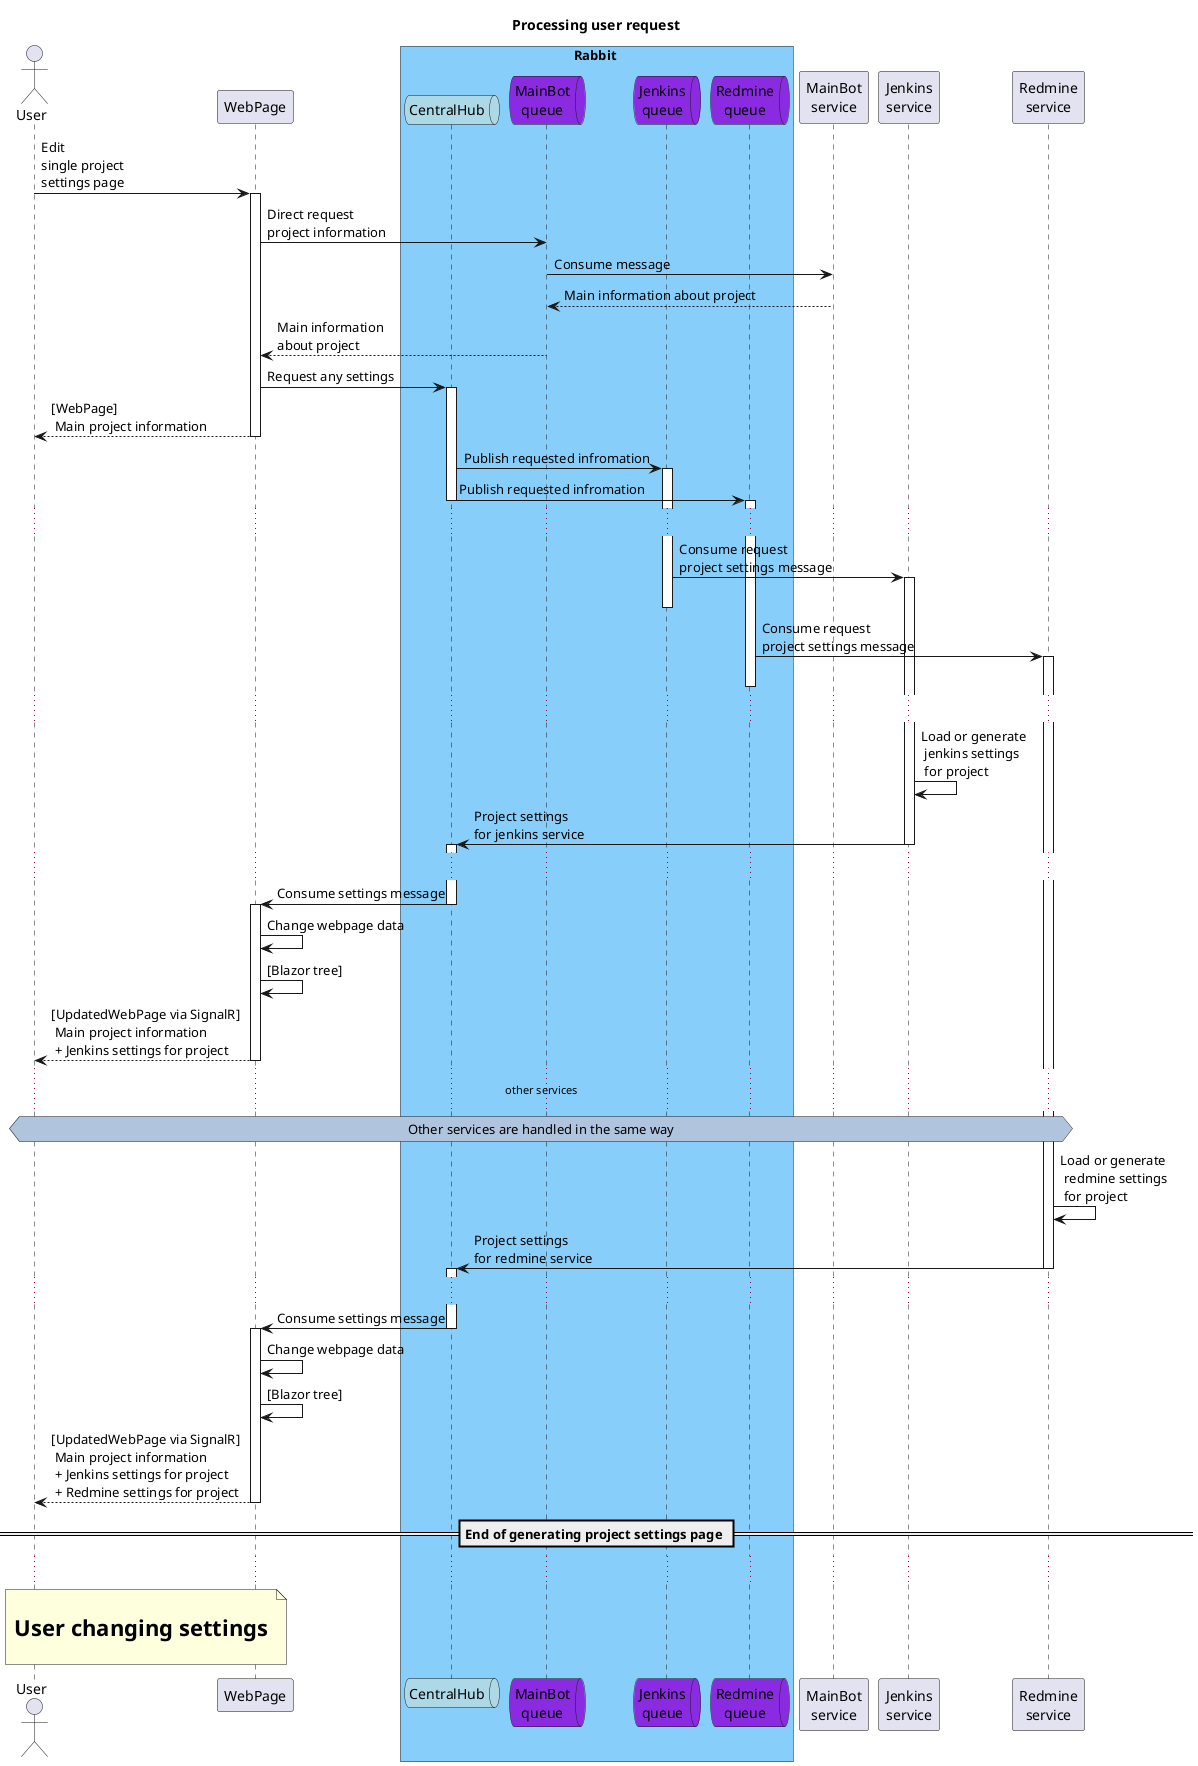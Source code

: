 @startuml Processing user request

title Processing user request

actor User as usr
participant WebPage as wp

box Rabbit #LightSkyBlue 
    queue "CentralHub" as CentralHub #LightBlue
    queue "MainBot\nqueue" as mbQueue #BlueViolet
    queue "Jenkins\nqueue" as jenkinsQueue #BlueViolet
    queue "Redmine\nqueue" as redmineQueue #BlueViolet
end box

participant "MainBot\nservice" as mb
participant "Jenkins\nservice" as jenkins
participant "Redmine\nservice" as redmine


usr -> wp : Edit\nsingle project\nsettings page
activate wp
wp -> mbQueue : Direct request\nproject information
mbQueue -> mb  : Consume message
mb --> mbQueue : Main information about project
mbQueue --> wp : Main information\nabout project

wp -> CentralHub : Request any settings
activate CentralHub

wp --> usr : [WebPage] \n Main project information
deactivate wp

CentralHub -> jenkinsQueue : Publish requested infromation
activate jenkinsQueue
CentralHub -> redmineQueue : Publish requested infromation
deactivate CentralHub

activate redmineQueue
...
jenkinsQueue -> jenkins : Consume request\nproject settings message 
activate jenkins
deactivate jenkinsQueue
redmineQueue -> redmine : Consume request\nproject settings message 
activate redmine
deactivate redmineQueue
...
jenkins -> jenkins : Load or generate\n jenkins settings \n for project
jenkins -> CentralHub : Project settings\nfor jenkins service
deactivate jenkins
activate CentralHub
...
CentralHub -> wp : Consume settings message
deactivate CentralHub
activate wp
wp -> wp : Change webpage data
wp -> wp : [Blazor tree]
wp --> usr : [UpdatedWebPage via SignalR] \n Main project information\n + Jenkins settings for project
deactivate wp

... other services ...
hnote across #LightSteelBlue: Other services are handled in the same way 
redmine -> redmine : Load or generate\n redmine settings \n for project
redmine -> CentralHub : Project settings\nfor redmine service
deactivate redmine
activate CentralHub
...
CentralHub -> wp : Consume settings message
deactivate CentralHub
activate wp
wp -> wp : Change webpage data
wp -> wp : [Blazor tree]
wp --> usr : [UpdatedWebPage via SignalR] \n Main project information\n + Jenkins settings for project\n + Redmine settings for project
deactivate wp

== End of generating project settings page == 

...
note over usr, wp : \n <size:22>**User changing settings**</size> \n

@enduml